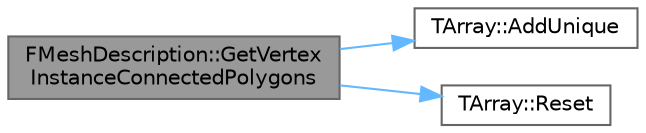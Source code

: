 digraph "FMeshDescription::GetVertexInstanceConnectedPolygons"
{
 // INTERACTIVE_SVG=YES
 // LATEX_PDF_SIZE
  bgcolor="transparent";
  edge [fontname=Helvetica,fontsize=10,labelfontname=Helvetica,labelfontsize=10];
  node [fontname=Helvetica,fontsize=10,shape=box,height=0.2,width=0.4];
  rankdir="LR";
  Node1 [id="Node000001",label="FMeshDescription::GetVertex\lInstanceConnectedPolygons",height=0.2,width=0.4,color="gray40", fillcolor="grey60", style="filled", fontcolor="black",tooltip="Populates the passed array with the polygons connected to this vertex instance."];
  Node1 -> Node2 [id="edge1_Node000001_Node000002",color="steelblue1",style="solid",tooltip=" "];
  Node2 [id="Node000002",label="TArray::AddUnique",height=0.2,width=0.4,color="grey40", fillcolor="white", style="filled",URL="$d4/d52/classTArray.html#ac002bc5bff03e6d59914273ce9af31b2",tooltip="Adds unique element to array if it doesn't exist."];
  Node1 -> Node3 [id="edge2_Node000001_Node000003",color="steelblue1",style="solid",tooltip=" "];
  Node3 [id="Node000003",label="TArray::Reset",height=0.2,width=0.4,color="grey40", fillcolor="white", style="filled",URL="$d4/d52/classTArray.html#a246ab624b720b01fd83764700aab8cf9",tooltip="Same as empty, but doesn't change memory allocations, unless the new size is larger than the current ..."];
}
